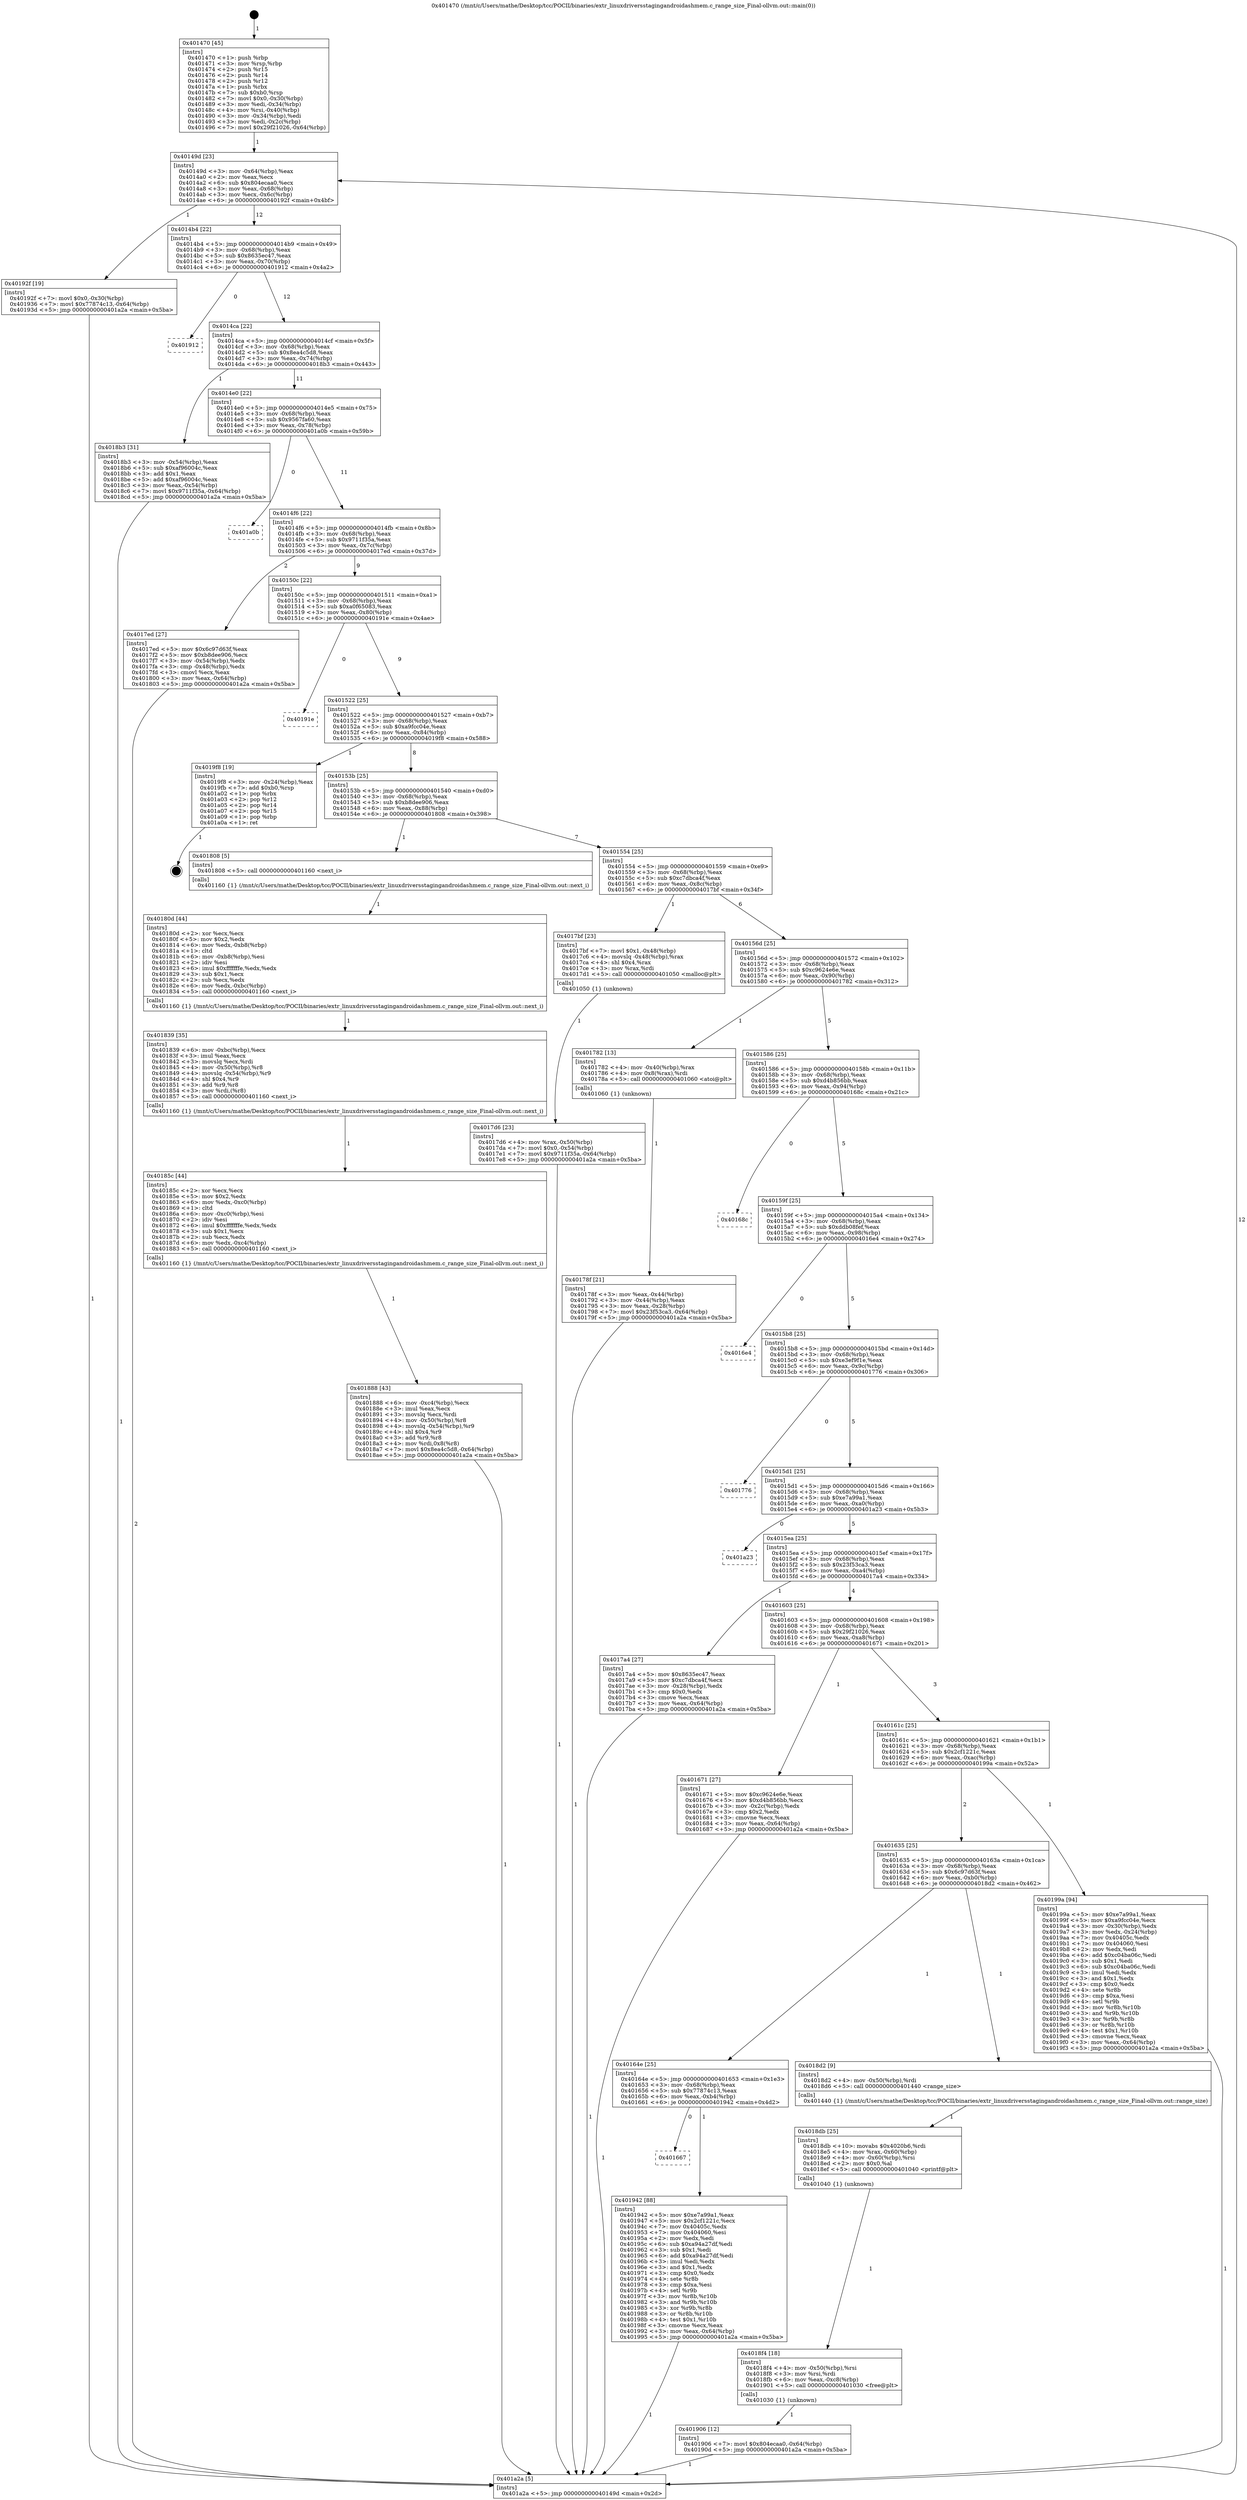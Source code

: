 digraph "0x401470" {
  label = "0x401470 (/mnt/c/Users/mathe/Desktop/tcc/POCII/binaries/extr_linuxdriversstagingandroidashmem.c_range_size_Final-ollvm.out::main(0))"
  labelloc = "t"
  node[shape=record]

  Entry [label="",width=0.3,height=0.3,shape=circle,fillcolor=black,style=filled]
  "0x40149d" [label="{
     0x40149d [23]\l
     | [instrs]\l
     &nbsp;&nbsp;0x40149d \<+3\>: mov -0x64(%rbp),%eax\l
     &nbsp;&nbsp;0x4014a0 \<+2\>: mov %eax,%ecx\l
     &nbsp;&nbsp;0x4014a2 \<+6\>: sub $0x804ecaa0,%ecx\l
     &nbsp;&nbsp;0x4014a8 \<+3\>: mov %eax,-0x68(%rbp)\l
     &nbsp;&nbsp;0x4014ab \<+3\>: mov %ecx,-0x6c(%rbp)\l
     &nbsp;&nbsp;0x4014ae \<+6\>: je 000000000040192f \<main+0x4bf\>\l
  }"]
  "0x40192f" [label="{
     0x40192f [19]\l
     | [instrs]\l
     &nbsp;&nbsp;0x40192f \<+7\>: movl $0x0,-0x30(%rbp)\l
     &nbsp;&nbsp;0x401936 \<+7\>: movl $0x77874c13,-0x64(%rbp)\l
     &nbsp;&nbsp;0x40193d \<+5\>: jmp 0000000000401a2a \<main+0x5ba\>\l
  }"]
  "0x4014b4" [label="{
     0x4014b4 [22]\l
     | [instrs]\l
     &nbsp;&nbsp;0x4014b4 \<+5\>: jmp 00000000004014b9 \<main+0x49\>\l
     &nbsp;&nbsp;0x4014b9 \<+3\>: mov -0x68(%rbp),%eax\l
     &nbsp;&nbsp;0x4014bc \<+5\>: sub $0x8635ec47,%eax\l
     &nbsp;&nbsp;0x4014c1 \<+3\>: mov %eax,-0x70(%rbp)\l
     &nbsp;&nbsp;0x4014c4 \<+6\>: je 0000000000401912 \<main+0x4a2\>\l
  }"]
  Exit [label="",width=0.3,height=0.3,shape=circle,fillcolor=black,style=filled,peripheries=2]
  "0x401912" [label="{
     0x401912\l
  }", style=dashed]
  "0x4014ca" [label="{
     0x4014ca [22]\l
     | [instrs]\l
     &nbsp;&nbsp;0x4014ca \<+5\>: jmp 00000000004014cf \<main+0x5f\>\l
     &nbsp;&nbsp;0x4014cf \<+3\>: mov -0x68(%rbp),%eax\l
     &nbsp;&nbsp;0x4014d2 \<+5\>: sub $0x8ea4c5d8,%eax\l
     &nbsp;&nbsp;0x4014d7 \<+3\>: mov %eax,-0x74(%rbp)\l
     &nbsp;&nbsp;0x4014da \<+6\>: je 00000000004018b3 \<main+0x443\>\l
  }"]
  "0x401667" [label="{
     0x401667\l
  }", style=dashed]
  "0x4018b3" [label="{
     0x4018b3 [31]\l
     | [instrs]\l
     &nbsp;&nbsp;0x4018b3 \<+3\>: mov -0x54(%rbp),%eax\l
     &nbsp;&nbsp;0x4018b6 \<+5\>: sub $0xaf96004c,%eax\l
     &nbsp;&nbsp;0x4018bb \<+3\>: add $0x1,%eax\l
     &nbsp;&nbsp;0x4018be \<+5\>: add $0xaf96004c,%eax\l
     &nbsp;&nbsp;0x4018c3 \<+3\>: mov %eax,-0x54(%rbp)\l
     &nbsp;&nbsp;0x4018c6 \<+7\>: movl $0x9711f35a,-0x64(%rbp)\l
     &nbsp;&nbsp;0x4018cd \<+5\>: jmp 0000000000401a2a \<main+0x5ba\>\l
  }"]
  "0x4014e0" [label="{
     0x4014e0 [22]\l
     | [instrs]\l
     &nbsp;&nbsp;0x4014e0 \<+5\>: jmp 00000000004014e5 \<main+0x75\>\l
     &nbsp;&nbsp;0x4014e5 \<+3\>: mov -0x68(%rbp),%eax\l
     &nbsp;&nbsp;0x4014e8 \<+5\>: sub $0x9567fa60,%eax\l
     &nbsp;&nbsp;0x4014ed \<+3\>: mov %eax,-0x78(%rbp)\l
     &nbsp;&nbsp;0x4014f0 \<+6\>: je 0000000000401a0b \<main+0x59b\>\l
  }"]
  "0x401942" [label="{
     0x401942 [88]\l
     | [instrs]\l
     &nbsp;&nbsp;0x401942 \<+5\>: mov $0xe7a99a1,%eax\l
     &nbsp;&nbsp;0x401947 \<+5\>: mov $0x2cf1221c,%ecx\l
     &nbsp;&nbsp;0x40194c \<+7\>: mov 0x40405c,%edx\l
     &nbsp;&nbsp;0x401953 \<+7\>: mov 0x404060,%esi\l
     &nbsp;&nbsp;0x40195a \<+2\>: mov %edx,%edi\l
     &nbsp;&nbsp;0x40195c \<+6\>: sub $0xa94a27df,%edi\l
     &nbsp;&nbsp;0x401962 \<+3\>: sub $0x1,%edi\l
     &nbsp;&nbsp;0x401965 \<+6\>: add $0xa94a27df,%edi\l
     &nbsp;&nbsp;0x40196b \<+3\>: imul %edi,%edx\l
     &nbsp;&nbsp;0x40196e \<+3\>: and $0x1,%edx\l
     &nbsp;&nbsp;0x401971 \<+3\>: cmp $0x0,%edx\l
     &nbsp;&nbsp;0x401974 \<+4\>: sete %r8b\l
     &nbsp;&nbsp;0x401978 \<+3\>: cmp $0xa,%esi\l
     &nbsp;&nbsp;0x40197b \<+4\>: setl %r9b\l
     &nbsp;&nbsp;0x40197f \<+3\>: mov %r8b,%r10b\l
     &nbsp;&nbsp;0x401982 \<+3\>: and %r9b,%r10b\l
     &nbsp;&nbsp;0x401985 \<+3\>: xor %r9b,%r8b\l
     &nbsp;&nbsp;0x401988 \<+3\>: or %r8b,%r10b\l
     &nbsp;&nbsp;0x40198b \<+4\>: test $0x1,%r10b\l
     &nbsp;&nbsp;0x40198f \<+3\>: cmovne %ecx,%eax\l
     &nbsp;&nbsp;0x401992 \<+3\>: mov %eax,-0x64(%rbp)\l
     &nbsp;&nbsp;0x401995 \<+5\>: jmp 0000000000401a2a \<main+0x5ba\>\l
  }"]
  "0x401a0b" [label="{
     0x401a0b\l
  }", style=dashed]
  "0x4014f6" [label="{
     0x4014f6 [22]\l
     | [instrs]\l
     &nbsp;&nbsp;0x4014f6 \<+5\>: jmp 00000000004014fb \<main+0x8b\>\l
     &nbsp;&nbsp;0x4014fb \<+3\>: mov -0x68(%rbp),%eax\l
     &nbsp;&nbsp;0x4014fe \<+5\>: sub $0x9711f35a,%eax\l
     &nbsp;&nbsp;0x401503 \<+3\>: mov %eax,-0x7c(%rbp)\l
     &nbsp;&nbsp;0x401506 \<+6\>: je 00000000004017ed \<main+0x37d\>\l
  }"]
  "0x401906" [label="{
     0x401906 [12]\l
     | [instrs]\l
     &nbsp;&nbsp;0x401906 \<+7\>: movl $0x804ecaa0,-0x64(%rbp)\l
     &nbsp;&nbsp;0x40190d \<+5\>: jmp 0000000000401a2a \<main+0x5ba\>\l
  }"]
  "0x4017ed" [label="{
     0x4017ed [27]\l
     | [instrs]\l
     &nbsp;&nbsp;0x4017ed \<+5\>: mov $0x6c97d63f,%eax\l
     &nbsp;&nbsp;0x4017f2 \<+5\>: mov $0xb8dee906,%ecx\l
     &nbsp;&nbsp;0x4017f7 \<+3\>: mov -0x54(%rbp),%edx\l
     &nbsp;&nbsp;0x4017fa \<+3\>: cmp -0x48(%rbp),%edx\l
     &nbsp;&nbsp;0x4017fd \<+3\>: cmovl %ecx,%eax\l
     &nbsp;&nbsp;0x401800 \<+3\>: mov %eax,-0x64(%rbp)\l
     &nbsp;&nbsp;0x401803 \<+5\>: jmp 0000000000401a2a \<main+0x5ba\>\l
  }"]
  "0x40150c" [label="{
     0x40150c [22]\l
     | [instrs]\l
     &nbsp;&nbsp;0x40150c \<+5\>: jmp 0000000000401511 \<main+0xa1\>\l
     &nbsp;&nbsp;0x401511 \<+3\>: mov -0x68(%rbp),%eax\l
     &nbsp;&nbsp;0x401514 \<+5\>: sub $0xa0f65083,%eax\l
     &nbsp;&nbsp;0x401519 \<+3\>: mov %eax,-0x80(%rbp)\l
     &nbsp;&nbsp;0x40151c \<+6\>: je 000000000040191e \<main+0x4ae\>\l
  }"]
  "0x4018f4" [label="{
     0x4018f4 [18]\l
     | [instrs]\l
     &nbsp;&nbsp;0x4018f4 \<+4\>: mov -0x50(%rbp),%rsi\l
     &nbsp;&nbsp;0x4018f8 \<+3\>: mov %rsi,%rdi\l
     &nbsp;&nbsp;0x4018fb \<+6\>: mov %eax,-0xc8(%rbp)\l
     &nbsp;&nbsp;0x401901 \<+5\>: call 0000000000401030 \<free@plt\>\l
     | [calls]\l
     &nbsp;&nbsp;0x401030 \{1\} (unknown)\l
  }"]
  "0x40191e" [label="{
     0x40191e\l
  }", style=dashed]
  "0x401522" [label="{
     0x401522 [25]\l
     | [instrs]\l
     &nbsp;&nbsp;0x401522 \<+5\>: jmp 0000000000401527 \<main+0xb7\>\l
     &nbsp;&nbsp;0x401527 \<+3\>: mov -0x68(%rbp),%eax\l
     &nbsp;&nbsp;0x40152a \<+5\>: sub $0xa9fcc04e,%eax\l
     &nbsp;&nbsp;0x40152f \<+6\>: mov %eax,-0x84(%rbp)\l
     &nbsp;&nbsp;0x401535 \<+6\>: je 00000000004019f8 \<main+0x588\>\l
  }"]
  "0x4018db" [label="{
     0x4018db [25]\l
     | [instrs]\l
     &nbsp;&nbsp;0x4018db \<+10\>: movabs $0x4020b6,%rdi\l
     &nbsp;&nbsp;0x4018e5 \<+4\>: mov %rax,-0x60(%rbp)\l
     &nbsp;&nbsp;0x4018e9 \<+4\>: mov -0x60(%rbp),%rsi\l
     &nbsp;&nbsp;0x4018ed \<+2\>: mov $0x0,%al\l
     &nbsp;&nbsp;0x4018ef \<+5\>: call 0000000000401040 \<printf@plt\>\l
     | [calls]\l
     &nbsp;&nbsp;0x401040 \{1\} (unknown)\l
  }"]
  "0x4019f8" [label="{
     0x4019f8 [19]\l
     | [instrs]\l
     &nbsp;&nbsp;0x4019f8 \<+3\>: mov -0x24(%rbp),%eax\l
     &nbsp;&nbsp;0x4019fb \<+7\>: add $0xb0,%rsp\l
     &nbsp;&nbsp;0x401a02 \<+1\>: pop %rbx\l
     &nbsp;&nbsp;0x401a03 \<+2\>: pop %r12\l
     &nbsp;&nbsp;0x401a05 \<+2\>: pop %r14\l
     &nbsp;&nbsp;0x401a07 \<+2\>: pop %r15\l
     &nbsp;&nbsp;0x401a09 \<+1\>: pop %rbp\l
     &nbsp;&nbsp;0x401a0a \<+1\>: ret\l
  }"]
  "0x40153b" [label="{
     0x40153b [25]\l
     | [instrs]\l
     &nbsp;&nbsp;0x40153b \<+5\>: jmp 0000000000401540 \<main+0xd0\>\l
     &nbsp;&nbsp;0x401540 \<+3\>: mov -0x68(%rbp),%eax\l
     &nbsp;&nbsp;0x401543 \<+5\>: sub $0xb8dee906,%eax\l
     &nbsp;&nbsp;0x401548 \<+6\>: mov %eax,-0x88(%rbp)\l
     &nbsp;&nbsp;0x40154e \<+6\>: je 0000000000401808 \<main+0x398\>\l
  }"]
  "0x40164e" [label="{
     0x40164e [25]\l
     | [instrs]\l
     &nbsp;&nbsp;0x40164e \<+5\>: jmp 0000000000401653 \<main+0x1e3\>\l
     &nbsp;&nbsp;0x401653 \<+3\>: mov -0x68(%rbp),%eax\l
     &nbsp;&nbsp;0x401656 \<+5\>: sub $0x77874c13,%eax\l
     &nbsp;&nbsp;0x40165b \<+6\>: mov %eax,-0xb4(%rbp)\l
     &nbsp;&nbsp;0x401661 \<+6\>: je 0000000000401942 \<main+0x4d2\>\l
  }"]
  "0x401808" [label="{
     0x401808 [5]\l
     | [instrs]\l
     &nbsp;&nbsp;0x401808 \<+5\>: call 0000000000401160 \<next_i\>\l
     | [calls]\l
     &nbsp;&nbsp;0x401160 \{1\} (/mnt/c/Users/mathe/Desktop/tcc/POCII/binaries/extr_linuxdriversstagingandroidashmem.c_range_size_Final-ollvm.out::next_i)\l
  }"]
  "0x401554" [label="{
     0x401554 [25]\l
     | [instrs]\l
     &nbsp;&nbsp;0x401554 \<+5\>: jmp 0000000000401559 \<main+0xe9\>\l
     &nbsp;&nbsp;0x401559 \<+3\>: mov -0x68(%rbp),%eax\l
     &nbsp;&nbsp;0x40155c \<+5\>: sub $0xc7dbca4f,%eax\l
     &nbsp;&nbsp;0x401561 \<+6\>: mov %eax,-0x8c(%rbp)\l
     &nbsp;&nbsp;0x401567 \<+6\>: je 00000000004017bf \<main+0x34f\>\l
  }"]
  "0x4018d2" [label="{
     0x4018d2 [9]\l
     | [instrs]\l
     &nbsp;&nbsp;0x4018d2 \<+4\>: mov -0x50(%rbp),%rdi\l
     &nbsp;&nbsp;0x4018d6 \<+5\>: call 0000000000401440 \<range_size\>\l
     | [calls]\l
     &nbsp;&nbsp;0x401440 \{1\} (/mnt/c/Users/mathe/Desktop/tcc/POCII/binaries/extr_linuxdriversstagingandroidashmem.c_range_size_Final-ollvm.out::range_size)\l
  }"]
  "0x4017bf" [label="{
     0x4017bf [23]\l
     | [instrs]\l
     &nbsp;&nbsp;0x4017bf \<+7\>: movl $0x1,-0x48(%rbp)\l
     &nbsp;&nbsp;0x4017c6 \<+4\>: movslq -0x48(%rbp),%rax\l
     &nbsp;&nbsp;0x4017ca \<+4\>: shl $0x4,%rax\l
     &nbsp;&nbsp;0x4017ce \<+3\>: mov %rax,%rdi\l
     &nbsp;&nbsp;0x4017d1 \<+5\>: call 0000000000401050 \<malloc@plt\>\l
     | [calls]\l
     &nbsp;&nbsp;0x401050 \{1\} (unknown)\l
  }"]
  "0x40156d" [label="{
     0x40156d [25]\l
     | [instrs]\l
     &nbsp;&nbsp;0x40156d \<+5\>: jmp 0000000000401572 \<main+0x102\>\l
     &nbsp;&nbsp;0x401572 \<+3\>: mov -0x68(%rbp),%eax\l
     &nbsp;&nbsp;0x401575 \<+5\>: sub $0xc9624e6e,%eax\l
     &nbsp;&nbsp;0x40157a \<+6\>: mov %eax,-0x90(%rbp)\l
     &nbsp;&nbsp;0x401580 \<+6\>: je 0000000000401782 \<main+0x312\>\l
  }"]
  "0x401635" [label="{
     0x401635 [25]\l
     | [instrs]\l
     &nbsp;&nbsp;0x401635 \<+5\>: jmp 000000000040163a \<main+0x1ca\>\l
     &nbsp;&nbsp;0x40163a \<+3\>: mov -0x68(%rbp),%eax\l
     &nbsp;&nbsp;0x40163d \<+5\>: sub $0x6c97d63f,%eax\l
     &nbsp;&nbsp;0x401642 \<+6\>: mov %eax,-0xb0(%rbp)\l
     &nbsp;&nbsp;0x401648 \<+6\>: je 00000000004018d2 \<main+0x462\>\l
  }"]
  "0x401782" [label="{
     0x401782 [13]\l
     | [instrs]\l
     &nbsp;&nbsp;0x401782 \<+4\>: mov -0x40(%rbp),%rax\l
     &nbsp;&nbsp;0x401786 \<+4\>: mov 0x8(%rax),%rdi\l
     &nbsp;&nbsp;0x40178a \<+5\>: call 0000000000401060 \<atoi@plt\>\l
     | [calls]\l
     &nbsp;&nbsp;0x401060 \{1\} (unknown)\l
  }"]
  "0x401586" [label="{
     0x401586 [25]\l
     | [instrs]\l
     &nbsp;&nbsp;0x401586 \<+5\>: jmp 000000000040158b \<main+0x11b\>\l
     &nbsp;&nbsp;0x40158b \<+3\>: mov -0x68(%rbp),%eax\l
     &nbsp;&nbsp;0x40158e \<+5\>: sub $0xd4b856bb,%eax\l
     &nbsp;&nbsp;0x401593 \<+6\>: mov %eax,-0x94(%rbp)\l
     &nbsp;&nbsp;0x401599 \<+6\>: je 000000000040168c \<main+0x21c\>\l
  }"]
  "0x40199a" [label="{
     0x40199a [94]\l
     | [instrs]\l
     &nbsp;&nbsp;0x40199a \<+5\>: mov $0xe7a99a1,%eax\l
     &nbsp;&nbsp;0x40199f \<+5\>: mov $0xa9fcc04e,%ecx\l
     &nbsp;&nbsp;0x4019a4 \<+3\>: mov -0x30(%rbp),%edx\l
     &nbsp;&nbsp;0x4019a7 \<+3\>: mov %edx,-0x24(%rbp)\l
     &nbsp;&nbsp;0x4019aa \<+7\>: mov 0x40405c,%edx\l
     &nbsp;&nbsp;0x4019b1 \<+7\>: mov 0x404060,%esi\l
     &nbsp;&nbsp;0x4019b8 \<+2\>: mov %edx,%edi\l
     &nbsp;&nbsp;0x4019ba \<+6\>: add $0xc04ba06c,%edi\l
     &nbsp;&nbsp;0x4019c0 \<+3\>: sub $0x1,%edi\l
     &nbsp;&nbsp;0x4019c3 \<+6\>: sub $0xc04ba06c,%edi\l
     &nbsp;&nbsp;0x4019c9 \<+3\>: imul %edi,%edx\l
     &nbsp;&nbsp;0x4019cc \<+3\>: and $0x1,%edx\l
     &nbsp;&nbsp;0x4019cf \<+3\>: cmp $0x0,%edx\l
     &nbsp;&nbsp;0x4019d2 \<+4\>: sete %r8b\l
     &nbsp;&nbsp;0x4019d6 \<+3\>: cmp $0xa,%esi\l
     &nbsp;&nbsp;0x4019d9 \<+4\>: setl %r9b\l
     &nbsp;&nbsp;0x4019dd \<+3\>: mov %r8b,%r10b\l
     &nbsp;&nbsp;0x4019e0 \<+3\>: and %r9b,%r10b\l
     &nbsp;&nbsp;0x4019e3 \<+3\>: xor %r9b,%r8b\l
     &nbsp;&nbsp;0x4019e6 \<+3\>: or %r8b,%r10b\l
     &nbsp;&nbsp;0x4019e9 \<+4\>: test $0x1,%r10b\l
     &nbsp;&nbsp;0x4019ed \<+3\>: cmovne %ecx,%eax\l
     &nbsp;&nbsp;0x4019f0 \<+3\>: mov %eax,-0x64(%rbp)\l
     &nbsp;&nbsp;0x4019f3 \<+5\>: jmp 0000000000401a2a \<main+0x5ba\>\l
  }"]
  "0x40168c" [label="{
     0x40168c\l
  }", style=dashed]
  "0x40159f" [label="{
     0x40159f [25]\l
     | [instrs]\l
     &nbsp;&nbsp;0x40159f \<+5\>: jmp 00000000004015a4 \<main+0x134\>\l
     &nbsp;&nbsp;0x4015a4 \<+3\>: mov -0x68(%rbp),%eax\l
     &nbsp;&nbsp;0x4015a7 \<+5\>: sub $0xddb08fef,%eax\l
     &nbsp;&nbsp;0x4015ac \<+6\>: mov %eax,-0x98(%rbp)\l
     &nbsp;&nbsp;0x4015b2 \<+6\>: je 00000000004016e4 \<main+0x274\>\l
  }"]
  "0x401888" [label="{
     0x401888 [43]\l
     | [instrs]\l
     &nbsp;&nbsp;0x401888 \<+6\>: mov -0xc4(%rbp),%ecx\l
     &nbsp;&nbsp;0x40188e \<+3\>: imul %eax,%ecx\l
     &nbsp;&nbsp;0x401891 \<+3\>: movslq %ecx,%rdi\l
     &nbsp;&nbsp;0x401894 \<+4\>: mov -0x50(%rbp),%r8\l
     &nbsp;&nbsp;0x401898 \<+4\>: movslq -0x54(%rbp),%r9\l
     &nbsp;&nbsp;0x40189c \<+4\>: shl $0x4,%r9\l
     &nbsp;&nbsp;0x4018a0 \<+3\>: add %r9,%r8\l
     &nbsp;&nbsp;0x4018a3 \<+4\>: mov %rdi,0x8(%r8)\l
     &nbsp;&nbsp;0x4018a7 \<+7\>: movl $0x8ea4c5d8,-0x64(%rbp)\l
     &nbsp;&nbsp;0x4018ae \<+5\>: jmp 0000000000401a2a \<main+0x5ba\>\l
  }"]
  "0x4016e4" [label="{
     0x4016e4\l
  }", style=dashed]
  "0x4015b8" [label="{
     0x4015b8 [25]\l
     | [instrs]\l
     &nbsp;&nbsp;0x4015b8 \<+5\>: jmp 00000000004015bd \<main+0x14d\>\l
     &nbsp;&nbsp;0x4015bd \<+3\>: mov -0x68(%rbp),%eax\l
     &nbsp;&nbsp;0x4015c0 \<+5\>: sub $0xe3ef9f1e,%eax\l
     &nbsp;&nbsp;0x4015c5 \<+6\>: mov %eax,-0x9c(%rbp)\l
     &nbsp;&nbsp;0x4015cb \<+6\>: je 0000000000401776 \<main+0x306\>\l
  }"]
  "0x40185c" [label="{
     0x40185c [44]\l
     | [instrs]\l
     &nbsp;&nbsp;0x40185c \<+2\>: xor %ecx,%ecx\l
     &nbsp;&nbsp;0x40185e \<+5\>: mov $0x2,%edx\l
     &nbsp;&nbsp;0x401863 \<+6\>: mov %edx,-0xc0(%rbp)\l
     &nbsp;&nbsp;0x401869 \<+1\>: cltd\l
     &nbsp;&nbsp;0x40186a \<+6\>: mov -0xc0(%rbp),%esi\l
     &nbsp;&nbsp;0x401870 \<+2\>: idiv %esi\l
     &nbsp;&nbsp;0x401872 \<+6\>: imul $0xfffffffe,%edx,%edx\l
     &nbsp;&nbsp;0x401878 \<+3\>: sub $0x1,%ecx\l
     &nbsp;&nbsp;0x40187b \<+2\>: sub %ecx,%edx\l
     &nbsp;&nbsp;0x40187d \<+6\>: mov %edx,-0xc4(%rbp)\l
     &nbsp;&nbsp;0x401883 \<+5\>: call 0000000000401160 \<next_i\>\l
     | [calls]\l
     &nbsp;&nbsp;0x401160 \{1\} (/mnt/c/Users/mathe/Desktop/tcc/POCII/binaries/extr_linuxdriversstagingandroidashmem.c_range_size_Final-ollvm.out::next_i)\l
  }"]
  "0x401776" [label="{
     0x401776\l
  }", style=dashed]
  "0x4015d1" [label="{
     0x4015d1 [25]\l
     | [instrs]\l
     &nbsp;&nbsp;0x4015d1 \<+5\>: jmp 00000000004015d6 \<main+0x166\>\l
     &nbsp;&nbsp;0x4015d6 \<+3\>: mov -0x68(%rbp),%eax\l
     &nbsp;&nbsp;0x4015d9 \<+5\>: sub $0xe7a99a1,%eax\l
     &nbsp;&nbsp;0x4015de \<+6\>: mov %eax,-0xa0(%rbp)\l
     &nbsp;&nbsp;0x4015e4 \<+6\>: je 0000000000401a23 \<main+0x5b3\>\l
  }"]
  "0x401839" [label="{
     0x401839 [35]\l
     | [instrs]\l
     &nbsp;&nbsp;0x401839 \<+6\>: mov -0xbc(%rbp),%ecx\l
     &nbsp;&nbsp;0x40183f \<+3\>: imul %eax,%ecx\l
     &nbsp;&nbsp;0x401842 \<+3\>: movslq %ecx,%rdi\l
     &nbsp;&nbsp;0x401845 \<+4\>: mov -0x50(%rbp),%r8\l
     &nbsp;&nbsp;0x401849 \<+4\>: movslq -0x54(%rbp),%r9\l
     &nbsp;&nbsp;0x40184d \<+4\>: shl $0x4,%r9\l
     &nbsp;&nbsp;0x401851 \<+3\>: add %r9,%r8\l
     &nbsp;&nbsp;0x401854 \<+3\>: mov %rdi,(%r8)\l
     &nbsp;&nbsp;0x401857 \<+5\>: call 0000000000401160 \<next_i\>\l
     | [calls]\l
     &nbsp;&nbsp;0x401160 \{1\} (/mnt/c/Users/mathe/Desktop/tcc/POCII/binaries/extr_linuxdriversstagingandroidashmem.c_range_size_Final-ollvm.out::next_i)\l
  }"]
  "0x401a23" [label="{
     0x401a23\l
  }", style=dashed]
  "0x4015ea" [label="{
     0x4015ea [25]\l
     | [instrs]\l
     &nbsp;&nbsp;0x4015ea \<+5\>: jmp 00000000004015ef \<main+0x17f\>\l
     &nbsp;&nbsp;0x4015ef \<+3\>: mov -0x68(%rbp),%eax\l
     &nbsp;&nbsp;0x4015f2 \<+5\>: sub $0x23f53ca3,%eax\l
     &nbsp;&nbsp;0x4015f7 \<+6\>: mov %eax,-0xa4(%rbp)\l
     &nbsp;&nbsp;0x4015fd \<+6\>: je 00000000004017a4 \<main+0x334\>\l
  }"]
  "0x40180d" [label="{
     0x40180d [44]\l
     | [instrs]\l
     &nbsp;&nbsp;0x40180d \<+2\>: xor %ecx,%ecx\l
     &nbsp;&nbsp;0x40180f \<+5\>: mov $0x2,%edx\l
     &nbsp;&nbsp;0x401814 \<+6\>: mov %edx,-0xb8(%rbp)\l
     &nbsp;&nbsp;0x40181a \<+1\>: cltd\l
     &nbsp;&nbsp;0x40181b \<+6\>: mov -0xb8(%rbp),%esi\l
     &nbsp;&nbsp;0x401821 \<+2\>: idiv %esi\l
     &nbsp;&nbsp;0x401823 \<+6\>: imul $0xfffffffe,%edx,%edx\l
     &nbsp;&nbsp;0x401829 \<+3\>: sub $0x1,%ecx\l
     &nbsp;&nbsp;0x40182c \<+2\>: sub %ecx,%edx\l
     &nbsp;&nbsp;0x40182e \<+6\>: mov %edx,-0xbc(%rbp)\l
     &nbsp;&nbsp;0x401834 \<+5\>: call 0000000000401160 \<next_i\>\l
     | [calls]\l
     &nbsp;&nbsp;0x401160 \{1\} (/mnt/c/Users/mathe/Desktop/tcc/POCII/binaries/extr_linuxdriversstagingandroidashmem.c_range_size_Final-ollvm.out::next_i)\l
  }"]
  "0x4017a4" [label="{
     0x4017a4 [27]\l
     | [instrs]\l
     &nbsp;&nbsp;0x4017a4 \<+5\>: mov $0x8635ec47,%eax\l
     &nbsp;&nbsp;0x4017a9 \<+5\>: mov $0xc7dbca4f,%ecx\l
     &nbsp;&nbsp;0x4017ae \<+3\>: mov -0x28(%rbp),%edx\l
     &nbsp;&nbsp;0x4017b1 \<+3\>: cmp $0x0,%edx\l
     &nbsp;&nbsp;0x4017b4 \<+3\>: cmove %ecx,%eax\l
     &nbsp;&nbsp;0x4017b7 \<+3\>: mov %eax,-0x64(%rbp)\l
     &nbsp;&nbsp;0x4017ba \<+5\>: jmp 0000000000401a2a \<main+0x5ba\>\l
  }"]
  "0x401603" [label="{
     0x401603 [25]\l
     | [instrs]\l
     &nbsp;&nbsp;0x401603 \<+5\>: jmp 0000000000401608 \<main+0x198\>\l
     &nbsp;&nbsp;0x401608 \<+3\>: mov -0x68(%rbp),%eax\l
     &nbsp;&nbsp;0x40160b \<+5\>: sub $0x29f21026,%eax\l
     &nbsp;&nbsp;0x401610 \<+6\>: mov %eax,-0xa8(%rbp)\l
     &nbsp;&nbsp;0x401616 \<+6\>: je 0000000000401671 \<main+0x201\>\l
  }"]
  "0x4017d6" [label="{
     0x4017d6 [23]\l
     | [instrs]\l
     &nbsp;&nbsp;0x4017d6 \<+4\>: mov %rax,-0x50(%rbp)\l
     &nbsp;&nbsp;0x4017da \<+7\>: movl $0x0,-0x54(%rbp)\l
     &nbsp;&nbsp;0x4017e1 \<+7\>: movl $0x9711f35a,-0x64(%rbp)\l
     &nbsp;&nbsp;0x4017e8 \<+5\>: jmp 0000000000401a2a \<main+0x5ba\>\l
  }"]
  "0x401671" [label="{
     0x401671 [27]\l
     | [instrs]\l
     &nbsp;&nbsp;0x401671 \<+5\>: mov $0xc9624e6e,%eax\l
     &nbsp;&nbsp;0x401676 \<+5\>: mov $0xd4b856bb,%ecx\l
     &nbsp;&nbsp;0x40167b \<+3\>: mov -0x2c(%rbp),%edx\l
     &nbsp;&nbsp;0x40167e \<+3\>: cmp $0x2,%edx\l
     &nbsp;&nbsp;0x401681 \<+3\>: cmovne %ecx,%eax\l
     &nbsp;&nbsp;0x401684 \<+3\>: mov %eax,-0x64(%rbp)\l
     &nbsp;&nbsp;0x401687 \<+5\>: jmp 0000000000401a2a \<main+0x5ba\>\l
  }"]
  "0x40161c" [label="{
     0x40161c [25]\l
     | [instrs]\l
     &nbsp;&nbsp;0x40161c \<+5\>: jmp 0000000000401621 \<main+0x1b1\>\l
     &nbsp;&nbsp;0x401621 \<+3\>: mov -0x68(%rbp),%eax\l
     &nbsp;&nbsp;0x401624 \<+5\>: sub $0x2cf1221c,%eax\l
     &nbsp;&nbsp;0x401629 \<+6\>: mov %eax,-0xac(%rbp)\l
     &nbsp;&nbsp;0x40162f \<+6\>: je 000000000040199a \<main+0x52a\>\l
  }"]
  "0x401a2a" [label="{
     0x401a2a [5]\l
     | [instrs]\l
     &nbsp;&nbsp;0x401a2a \<+5\>: jmp 000000000040149d \<main+0x2d\>\l
  }"]
  "0x401470" [label="{
     0x401470 [45]\l
     | [instrs]\l
     &nbsp;&nbsp;0x401470 \<+1\>: push %rbp\l
     &nbsp;&nbsp;0x401471 \<+3\>: mov %rsp,%rbp\l
     &nbsp;&nbsp;0x401474 \<+2\>: push %r15\l
     &nbsp;&nbsp;0x401476 \<+2\>: push %r14\l
     &nbsp;&nbsp;0x401478 \<+2\>: push %r12\l
     &nbsp;&nbsp;0x40147a \<+1\>: push %rbx\l
     &nbsp;&nbsp;0x40147b \<+7\>: sub $0xb0,%rsp\l
     &nbsp;&nbsp;0x401482 \<+7\>: movl $0x0,-0x30(%rbp)\l
     &nbsp;&nbsp;0x401489 \<+3\>: mov %edi,-0x34(%rbp)\l
     &nbsp;&nbsp;0x40148c \<+4\>: mov %rsi,-0x40(%rbp)\l
     &nbsp;&nbsp;0x401490 \<+3\>: mov -0x34(%rbp),%edi\l
     &nbsp;&nbsp;0x401493 \<+3\>: mov %edi,-0x2c(%rbp)\l
     &nbsp;&nbsp;0x401496 \<+7\>: movl $0x29f21026,-0x64(%rbp)\l
  }"]
  "0x40178f" [label="{
     0x40178f [21]\l
     | [instrs]\l
     &nbsp;&nbsp;0x40178f \<+3\>: mov %eax,-0x44(%rbp)\l
     &nbsp;&nbsp;0x401792 \<+3\>: mov -0x44(%rbp),%eax\l
     &nbsp;&nbsp;0x401795 \<+3\>: mov %eax,-0x28(%rbp)\l
     &nbsp;&nbsp;0x401798 \<+7\>: movl $0x23f53ca3,-0x64(%rbp)\l
     &nbsp;&nbsp;0x40179f \<+5\>: jmp 0000000000401a2a \<main+0x5ba\>\l
  }"]
  Entry -> "0x401470" [label=" 1"]
  "0x40149d" -> "0x40192f" [label=" 1"]
  "0x40149d" -> "0x4014b4" [label=" 12"]
  "0x4019f8" -> Exit [label=" 1"]
  "0x4014b4" -> "0x401912" [label=" 0"]
  "0x4014b4" -> "0x4014ca" [label=" 12"]
  "0x40199a" -> "0x401a2a" [label=" 1"]
  "0x4014ca" -> "0x4018b3" [label=" 1"]
  "0x4014ca" -> "0x4014e0" [label=" 11"]
  "0x401942" -> "0x401a2a" [label=" 1"]
  "0x4014e0" -> "0x401a0b" [label=" 0"]
  "0x4014e0" -> "0x4014f6" [label=" 11"]
  "0x40164e" -> "0x401667" [label=" 0"]
  "0x4014f6" -> "0x4017ed" [label=" 2"]
  "0x4014f6" -> "0x40150c" [label=" 9"]
  "0x40164e" -> "0x401942" [label=" 1"]
  "0x40150c" -> "0x40191e" [label=" 0"]
  "0x40150c" -> "0x401522" [label=" 9"]
  "0x40192f" -> "0x401a2a" [label=" 1"]
  "0x401522" -> "0x4019f8" [label=" 1"]
  "0x401522" -> "0x40153b" [label=" 8"]
  "0x401906" -> "0x401a2a" [label=" 1"]
  "0x40153b" -> "0x401808" [label=" 1"]
  "0x40153b" -> "0x401554" [label=" 7"]
  "0x4018f4" -> "0x401906" [label=" 1"]
  "0x401554" -> "0x4017bf" [label=" 1"]
  "0x401554" -> "0x40156d" [label=" 6"]
  "0x4018db" -> "0x4018f4" [label=" 1"]
  "0x40156d" -> "0x401782" [label=" 1"]
  "0x40156d" -> "0x401586" [label=" 5"]
  "0x401635" -> "0x40164e" [label=" 1"]
  "0x401586" -> "0x40168c" [label=" 0"]
  "0x401586" -> "0x40159f" [label=" 5"]
  "0x401635" -> "0x4018d2" [label=" 1"]
  "0x40159f" -> "0x4016e4" [label=" 0"]
  "0x40159f" -> "0x4015b8" [label=" 5"]
  "0x40161c" -> "0x401635" [label=" 2"]
  "0x4015b8" -> "0x401776" [label=" 0"]
  "0x4015b8" -> "0x4015d1" [label=" 5"]
  "0x40161c" -> "0x40199a" [label=" 1"]
  "0x4015d1" -> "0x401a23" [label=" 0"]
  "0x4015d1" -> "0x4015ea" [label=" 5"]
  "0x4018d2" -> "0x4018db" [label=" 1"]
  "0x4015ea" -> "0x4017a4" [label=" 1"]
  "0x4015ea" -> "0x401603" [label=" 4"]
  "0x4018b3" -> "0x401a2a" [label=" 1"]
  "0x401603" -> "0x401671" [label=" 1"]
  "0x401603" -> "0x40161c" [label=" 3"]
  "0x401671" -> "0x401a2a" [label=" 1"]
  "0x401470" -> "0x40149d" [label=" 1"]
  "0x401a2a" -> "0x40149d" [label=" 12"]
  "0x401782" -> "0x40178f" [label=" 1"]
  "0x40178f" -> "0x401a2a" [label=" 1"]
  "0x4017a4" -> "0x401a2a" [label=" 1"]
  "0x4017bf" -> "0x4017d6" [label=" 1"]
  "0x4017d6" -> "0x401a2a" [label=" 1"]
  "0x4017ed" -> "0x401a2a" [label=" 2"]
  "0x401808" -> "0x40180d" [label=" 1"]
  "0x40180d" -> "0x401839" [label=" 1"]
  "0x401839" -> "0x40185c" [label=" 1"]
  "0x40185c" -> "0x401888" [label=" 1"]
  "0x401888" -> "0x401a2a" [label=" 1"]
}
